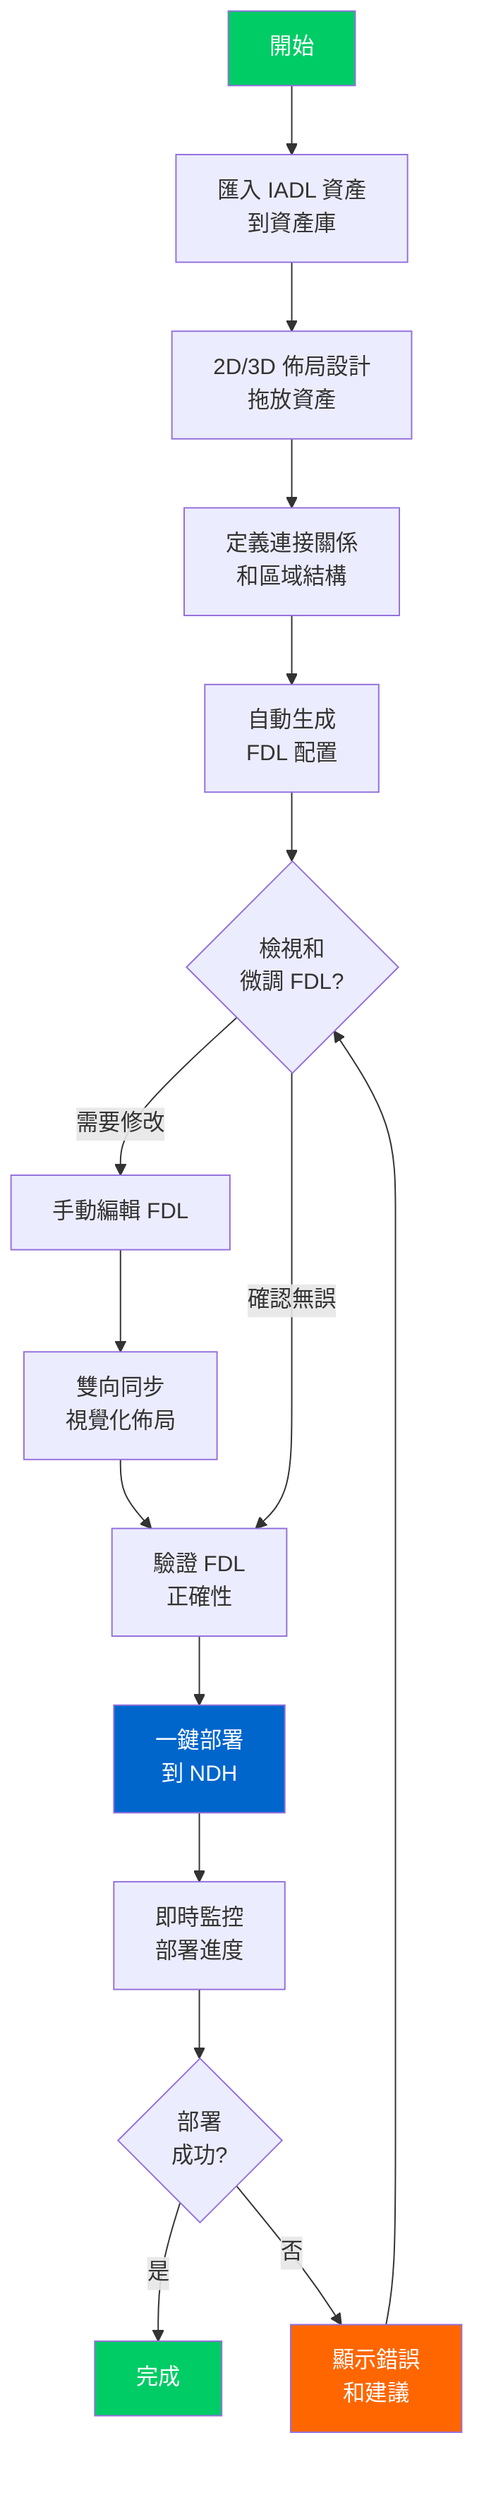 graph TD
    Start[開始] --> Import[匯入 IADL 資產<br/>到資產庫]
    Import --> Design[2D/3D 佈局設計<br/>拖放資產]
    Design --> Connect[定義連接關係<br/>和區域結構]
    Connect --> Generate[自動生成<br/>FDL 配置]
    Generate --> Review{檢視和<br/>微調 FDL?}
    Review -->|需要修改| Edit[手動編輯 FDL]
    Edit --> Sync[雙向同步<br/>視覺化佈局]
    Sync --> Validate
    Review -->|確認無誤| Validate[驗證 FDL<br/>正確性]
    Validate --> Deploy[一鍵部署<br/>到 NDH]
    Deploy --> Monitor[即時監控<br/>部署進度]
    Monitor --> Success{部署<br/>成功?}
    Success -->|是| Complete[完成]
    Success -->|否| Error[顯示錯誤<br/>和建議]
    Error --> Review
    
    style Start fill:#00CC66,color:#fff
    style Deploy fill:#0066CC,color:#fff
    style Complete fill:#00CC66,color:#fff
    style Error fill:#FF6600,color:#fff